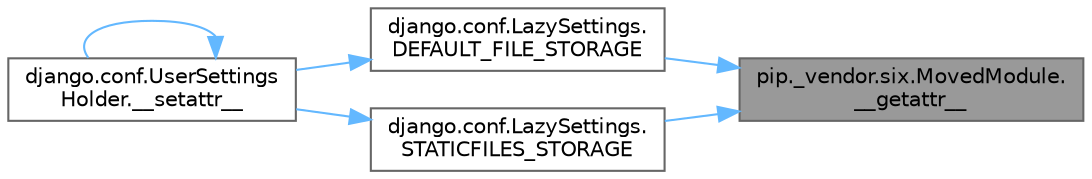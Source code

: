 digraph "pip._vendor.six.MovedModule.__getattr__"
{
 // LATEX_PDF_SIZE
  bgcolor="transparent";
  edge [fontname=Helvetica,fontsize=10,labelfontname=Helvetica,labelfontsize=10];
  node [fontname=Helvetica,fontsize=10,shape=box,height=0.2,width=0.4];
  rankdir="RL";
  Node1 [id="Node000001",label="pip._vendor.six.MovedModule.\l__getattr__",height=0.2,width=0.4,color="gray40", fillcolor="grey60", style="filled", fontcolor="black",tooltip=" "];
  Node1 -> Node2 [id="edge1_Node000001_Node000002",dir="back",color="steelblue1",style="solid",tooltip=" "];
  Node2 [id="Node000002",label="django.conf.LazySettings.\lDEFAULT_FILE_STORAGE",height=0.2,width=0.4,color="grey40", fillcolor="white", style="filled",URL="$classdjango_1_1conf_1_1_lazy_settings.html#a262999dfae4088a806facff7288a28b2",tooltip=" "];
  Node2 -> Node3 [id="edge2_Node000002_Node000003",dir="back",color="steelblue1",style="solid",tooltip=" "];
  Node3 [id="Node000003",label="django.conf.UserSettings\lHolder.__setattr__",height=0.2,width=0.4,color="grey40", fillcolor="white", style="filled",URL="$classdjango_1_1conf_1_1_user_settings_holder.html#ab7fbd1f7ca5be36af1f08f8cc543bd40",tooltip=" "];
  Node3 -> Node3 [id="edge3_Node000003_Node000003",dir="back",color="steelblue1",style="solid",tooltip=" "];
  Node1 -> Node4 [id="edge4_Node000001_Node000004",dir="back",color="steelblue1",style="solid",tooltip=" "];
  Node4 [id="Node000004",label="django.conf.LazySettings.\lSTATICFILES_STORAGE",height=0.2,width=0.4,color="grey40", fillcolor="white", style="filled",URL="$classdjango_1_1conf_1_1_lazy_settings.html#acf7e82a80fdd6a53ad31cd5f784aaaf7",tooltip=" "];
  Node4 -> Node3 [id="edge5_Node000004_Node000003",dir="back",color="steelblue1",style="solid",tooltip=" "];
}
